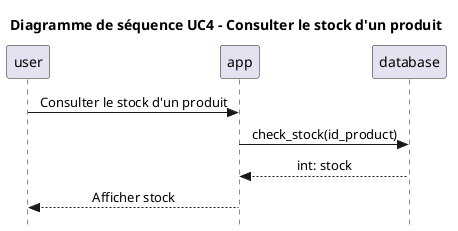@startuml
skinparam style strictuml
skinparam defaultfontname Verdana
skinparam sequence {
    MessageAlign center
}
title Diagramme de séquence UC4 - Consulter le stock d'un produit

participant "user" as user
participant "app" as app
participant "database" as db 

user -> app : Consulter le stock d'un produit 
app -> db : check_stock(id_product)
db --> app : int: stock
app --> user : Afficher stock 

@enduml